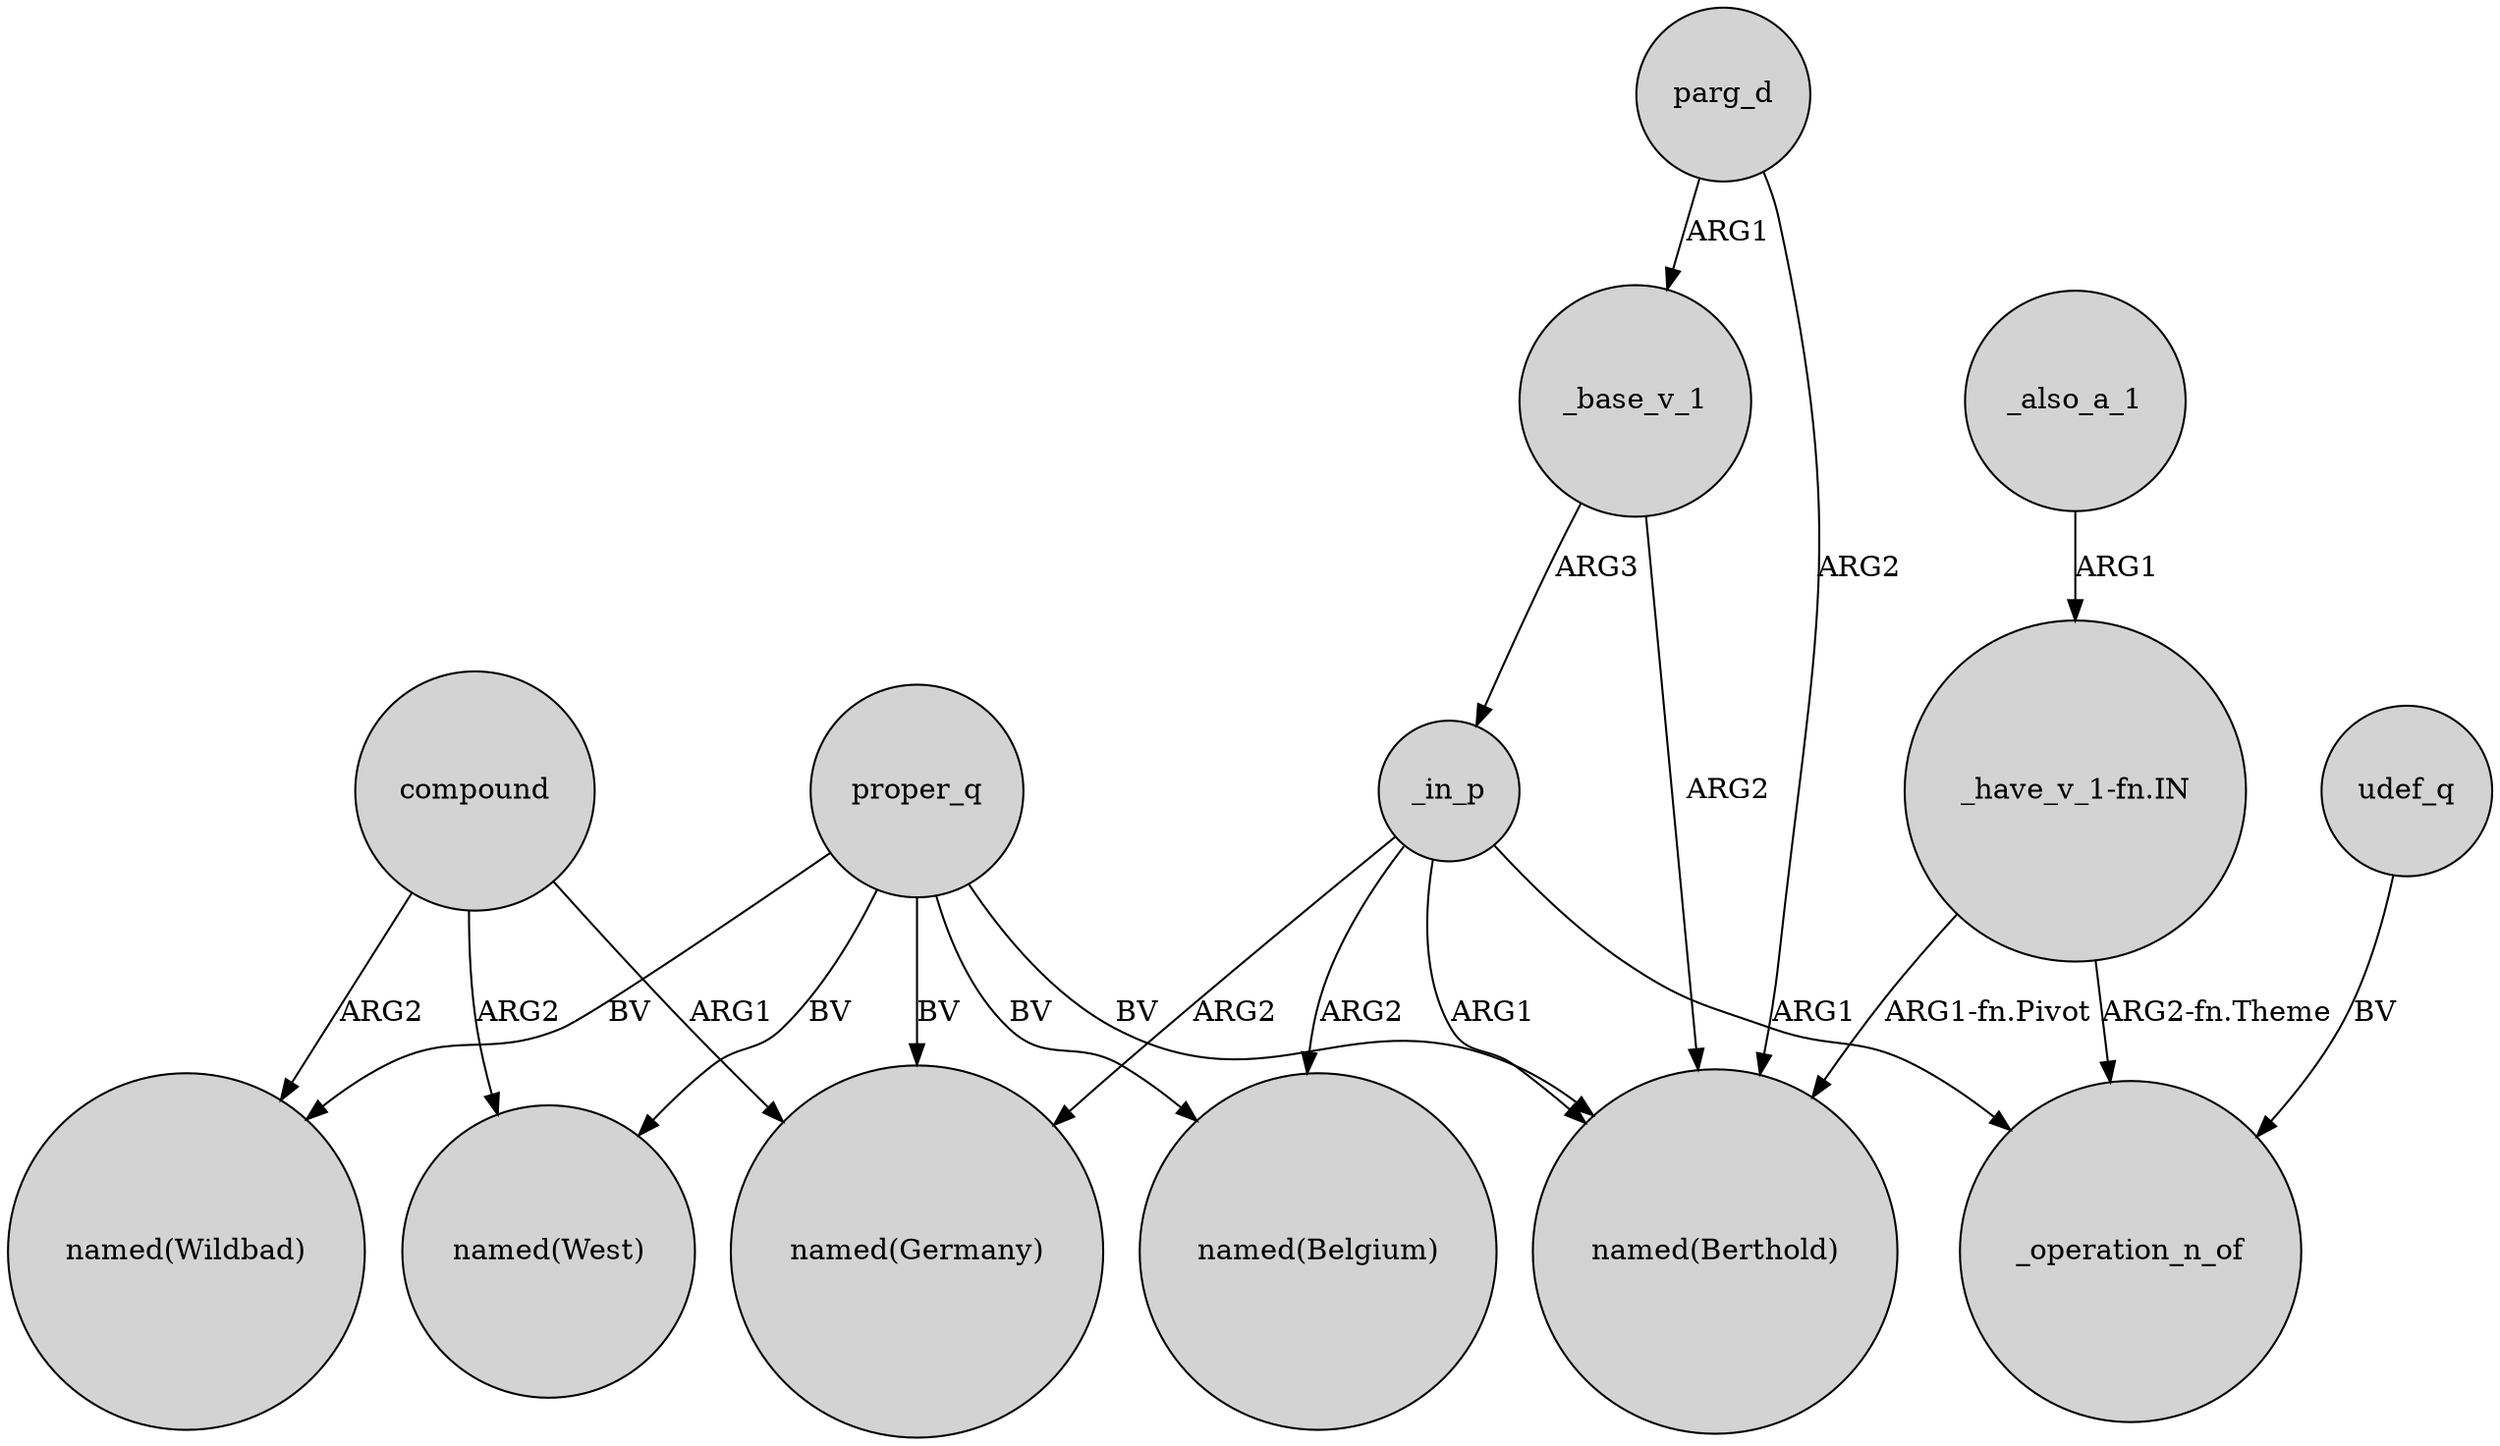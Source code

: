digraph {
	node [shape=circle style=filled]
	compound -> "named(West)" [label=ARG2]
	proper_q -> "named(Berthold)" [label=BV]
	proper_q -> "named(Germany)" [label=BV]
	proper_q -> "named(Belgium)" [label=BV]
	proper_q -> "named(Wildbad)" [label=BV]
	_base_v_1 -> "named(Berthold)" [label=ARG2]
	_in_p -> "named(Germany)" [label=ARG2]
	proper_q -> "named(West)" [label=BV]
	_in_p -> "named(Belgium)" [label=ARG2]
	compound -> "named(Germany)" [label=ARG1]
	"_have_v_1-fn.IN" -> "named(Berthold)" [label="ARG1-fn.Pivot"]
	_also_a_1 -> "_have_v_1-fn.IN" [label=ARG1]
	_base_v_1 -> _in_p [label=ARG3]
	compound -> "named(Wildbad)" [label=ARG2]
	_in_p -> _operation_n_of [label=ARG1]
	parg_d -> "named(Berthold)" [label=ARG2]
	parg_d -> _base_v_1 [label=ARG1]
	"_have_v_1-fn.IN" -> _operation_n_of [label="ARG2-fn.Theme"]
	_in_p -> "named(Berthold)" [label=ARG1]
	udef_q -> _operation_n_of [label=BV]
}

